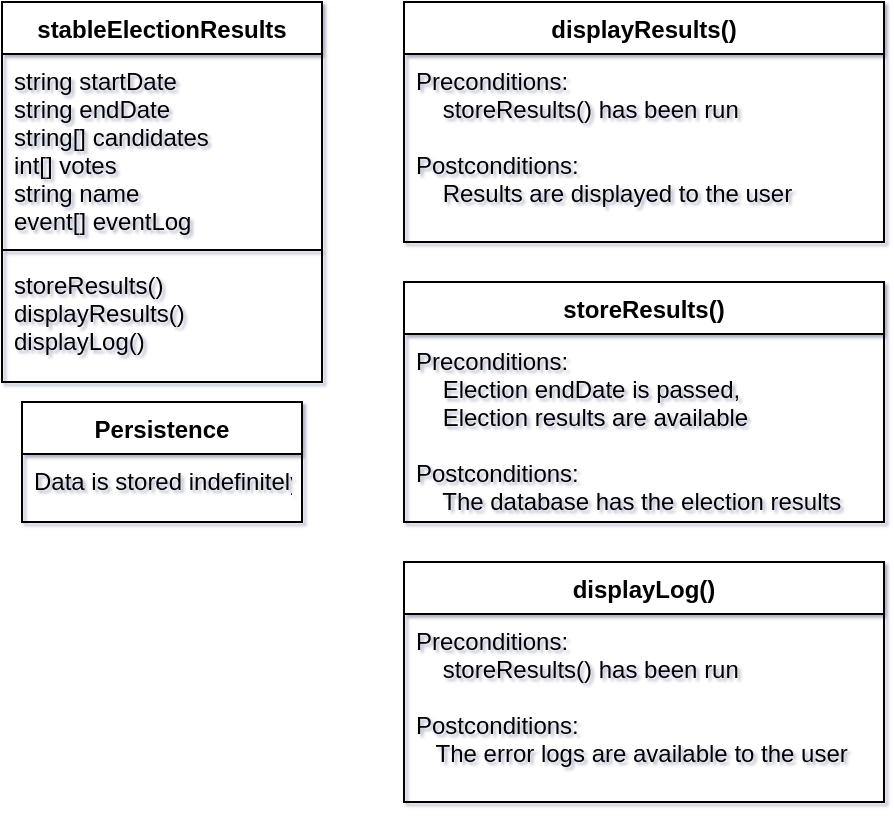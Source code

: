 <mxfile version="20.5.1" type="device"><diagram id="C5RBs43oDa-KdzZeNtuy" name="Page-1"><mxGraphModel dx="1038" dy="595" grid="1" gridSize="10" guides="1" tooltips="1" connect="1" arrows="0" fold="1" page="1" pageScale="1" pageWidth="827" pageHeight="1169" math="0" shadow="1"><root><mxCell id="WIyWlLk6GJQsqaUBKTNV-0"/><mxCell id="WIyWlLk6GJQsqaUBKTNV-1" parent="WIyWlLk6GJQsqaUBKTNV-0"/><mxCell id="LYdfM69PFC_-MwDyce14-4" value="stableElectionResults" style="swimlane;fontStyle=1;align=center;verticalAlign=top;childLayout=stackLayout;horizontal=1;startSize=26;horizontalStack=0;resizeParent=1;resizeParentMax=0;resizeLast=0;collapsible=1;marginBottom=0;" parent="WIyWlLk6GJQsqaUBKTNV-1" vertex="1"><mxGeometry x="120" y="80" width="160" height="190" as="geometry"/></mxCell><mxCell id="LYdfM69PFC_-MwDyce14-5" value="string startDate&#xA;string endDate&#xA;string[] candidates&#xA;int[] votes&#xA;string name&#xA;event[] eventLog" style="text;strokeColor=none;fillColor=none;align=left;verticalAlign=top;spacingLeft=4;spacingRight=4;overflow=hidden;rotatable=0;points=[[0,0.5],[1,0.5]];portConstraint=eastwest;" parent="LYdfM69PFC_-MwDyce14-4" vertex="1"><mxGeometry y="26" width="160" height="94" as="geometry"/></mxCell><mxCell id="LYdfM69PFC_-MwDyce14-6" value="" style="line;strokeWidth=1;fillColor=none;align=left;verticalAlign=middle;spacingTop=-1;spacingLeft=3;spacingRight=3;rotatable=0;labelPosition=right;points=[];portConstraint=eastwest;strokeColor=inherit;" parent="LYdfM69PFC_-MwDyce14-4" vertex="1"><mxGeometry y="120" width="160" height="8" as="geometry"/></mxCell><mxCell id="LYdfM69PFC_-MwDyce14-7" value="storeResults()&#xA;displayResults()&#xA;displayLog()&#xA;" style="text;strokeColor=none;fillColor=none;align=left;verticalAlign=top;spacingLeft=4;spacingRight=4;overflow=hidden;rotatable=0;points=[[0,0.5],[1,0.5]];portConstraint=eastwest;" parent="LYdfM69PFC_-MwDyce14-4" vertex="1"><mxGeometry y="128" width="160" height="62" as="geometry"/></mxCell><mxCell id="yjUZdCa2ocgZwWPuxEzN-6" value="storeResults()" style="swimlane;fontStyle=1;align=center;verticalAlign=top;childLayout=stackLayout;horizontal=1;startSize=26;horizontalStack=0;resizeParent=1;resizeParentMax=0;resizeLast=0;collapsible=1;marginBottom=0;" vertex="1" parent="WIyWlLk6GJQsqaUBKTNV-1"><mxGeometry x="321" y="220" width="240" height="120" as="geometry"/></mxCell><mxCell id="yjUZdCa2ocgZwWPuxEzN-7" value="Preconditions: &#xA;    Election endDate is passed, &#xA;    Election results are available&#xA;&#xA;Postconditions:&#xA;    The database has the election results&#xA;" style="text;strokeColor=none;fillColor=none;align=left;verticalAlign=top;spacingLeft=4;spacingRight=4;overflow=hidden;rotatable=0;points=[[0,0.5],[1,0.5]];portConstraint=eastwest;" vertex="1" parent="yjUZdCa2ocgZwWPuxEzN-6"><mxGeometry y="26" width="240" height="94" as="geometry"/></mxCell><mxCell id="yjUZdCa2ocgZwWPuxEzN-10" value="displayResults()" style="swimlane;fontStyle=1;align=center;verticalAlign=top;childLayout=stackLayout;horizontal=1;startSize=26;horizontalStack=0;resizeParent=1;resizeParentMax=0;resizeLast=0;collapsible=1;marginBottom=0;" vertex="1" parent="WIyWlLk6GJQsqaUBKTNV-1"><mxGeometry x="321" y="80" width="240" height="120" as="geometry"/></mxCell><mxCell id="yjUZdCa2ocgZwWPuxEzN-11" value="Preconditions: &#xA;    storeResults() has been run&#xA;&#xA;Postconditions:&#xA;    Results are displayed to the user&#xA;" style="text;strokeColor=none;fillColor=none;align=left;verticalAlign=top;spacingLeft=4;spacingRight=4;overflow=hidden;rotatable=0;points=[[0,0.5],[1,0.5]];portConstraint=eastwest;" vertex="1" parent="yjUZdCa2ocgZwWPuxEzN-10"><mxGeometry y="26" width="240" height="94" as="geometry"/></mxCell><mxCell id="yjUZdCa2ocgZwWPuxEzN-12" value="displayLog()" style="swimlane;fontStyle=1;align=center;verticalAlign=top;childLayout=stackLayout;horizontal=1;startSize=26;horizontalStack=0;resizeParent=1;resizeParentMax=0;resizeLast=0;collapsible=1;marginBottom=0;" vertex="1" parent="WIyWlLk6GJQsqaUBKTNV-1"><mxGeometry x="321" y="360" width="240" height="120" as="geometry"/></mxCell><mxCell id="yjUZdCa2ocgZwWPuxEzN-13" value="Preconditions: &#xA;    storeResults() has been run&#xA;&#xA;Postconditions:&#xA;   The error logs are available to the user&#xA;" style="text;strokeColor=none;fillColor=none;align=left;verticalAlign=top;spacingLeft=4;spacingRight=4;overflow=hidden;rotatable=0;points=[[0,0.5],[1,0.5]];portConstraint=eastwest;" vertex="1" parent="yjUZdCa2ocgZwWPuxEzN-12"><mxGeometry y="26" width="240" height="94" as="geometry"/></mxCell><mxCell id="yjUZdCa2ocgZwWPuxEzN-14" value="Persistence" style="swimlane;fontStyle=1;align=center;verticalAlign=top;childLayout=stackLayout;horizontal=1;startSize=26;horizontalStack=0;resizeParent=1;resizeParentMax=0;resizeLast=0;collapsible=1;marginBottom=0;" vertex="1" parent="WIyWlLk6GJQsqaUBKTNV-1"><mxGeometry x="130" y="280" width="140" height="60" as="geometry"/></mxCell><mxCell id="yjUZdCa2ocgZwWPuxEzN-15" value="Data is stored indefinitely" style="text;strokeColor=none;fillColor=none;align=left;verticalAlign=top;spacingLeft=4;spacingRight=4;overflow=hidden;rotatable=0;points=[[0,0.5],[1,0.5]];portConstraint=eastwest;" vertex="1" parent="yjUZdCa2ocgZwWPuxEzN-14"><mxGeometry y="26" width="140" height="34" as="geometry"/></mxCell></root></mxGraphModel></diagram></mxfile>